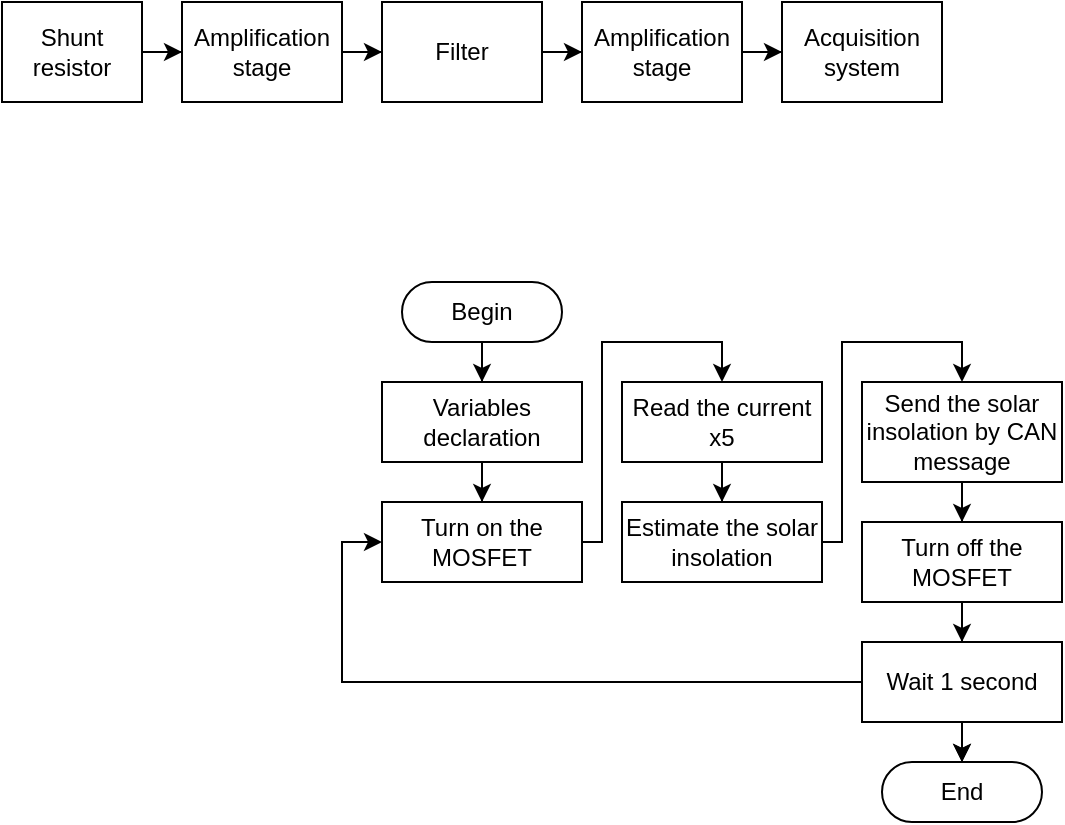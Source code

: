 <mxfile version="16.5.1" type="device"><diagram id="e3gs1TpSxOqvmV229ID_" name="Page-1"><mxGraphModel dx="715" dy="441" grid="1" gridSize="10" guides="1" tooltips="1" connect="1" arrows="1" fold="1" page="1" pageScale="1" pageWidth="850" pageHeight="1100" math="0" shadow="0"><root><mxCell id="0"/><mxCell id="1" parent="0"/><mxCell id="21tpfCUW4aVJ3enMVJIg-6" style="edgeStyle=orthogonalEdgeStyle;rounded=0;orthogonalLoop=1;jettySize=auto;html=1;entryX=0;entryY=0.5;entryDx=0;entryDy=0;" edge="1" parent="1" source="21tpfCUW4aVJ3enMVJIg-1" target="21tpfCUW4aVJ3enMVJIg-2"><mxGeometry relative="1" as="geometry"/></mxCell><mxCell id="21tpfCUW4aVJ3enMVJIg-1" value="Shunt resistor" style="rounded=0;whiteSpace=wrap;html=1;" vertex="1" parent="1"><mxGeometry x="40" y="140" width="70" height="50" as="geometry"/></mxCell><mxCell id="21tpfCUW4aVJ3enMVJIg-7" style="edgeStyle=orthogonalEdgeStyle;rounded=0;orthogonalLoop=1;jettySize=auto;html=1;entryX=0;entryY=0.5;entryDx=0;entryDy=0;" edge="1" parent="1" source="21tpfCUW4aVJ3enMVJIg-2" target="21tpfCUW4aVJ3enMVJIg-3"><mxGeometry relative="1" as="geometry"/></mxCell><mxCell id="21tpfCUW4aVJ3enMVJIg-2" value="Amplification stage" style="rounded=0;whiteSpace=wrap;html=1;" vertex="1" parent="1"><mxGeometry x="130" y="140" width="80" height="50" as="geometry"/></mxCell><mxCell id="21tpfCUW4aVJ3enMVJIg-8" style="edgeStyle=orthogonalEdgeStyle;rounded=0;orthogonalLoop=1;jettySize=auto;html=1;entryX=0;entryY=0.5;entryDx=0;entryDy=0;" edge="1" parent="1" source="21tpfCUW4aVJ3enMVJIg-3" target="21tpfCUW4aVJ3enMVJIg-4"><mxGeometry relative="1" as="geometry"/></mxCell><mxCell id="21tpfCUW4aVJ3enMVJIg-3" value="Filter" style="rounded=0;whiteSpace=wrap;html=1;" vertex="1" parent="1"><mxGeometry x="230" y="140" width="80" height="50" as="geometry"/></mxCell><mxCell id="21tpfCUW4aVJ3enMVJIg-9" style="edgeStyle=orthogonalEdgeStyle;rounded=0;orthogonalLoop=1;jettySize=auto;html=1;entryX=0;entryY=0.5;entryDx=0;entryDy=0;" edge="1" parent="1" source="21tpfCUW4aVJ3enMVJIg-4" target="21tpfCUW4aVJ3enMVJIg-5"><mxGeometry relative="1" as="geometry"/></mxCell><mxCell id="21tpfCUW4aVJ3enMVJIg-4" value="Amplification stage" style="rounded=0;whiteSpace=wrap;html=1;" vertex="1" parent="1"><mxGeometry x="330" y="140" width="80" height="50" as="geometry"/></mxCell><mxCell id="21tpfCUW4aVJ3enMVJIg-5" value="Acquisition system" style="rounded=0;whiteSpace=wrap;html=1;" vertex="1" parent="1"><mxGeometry x="430" y="140" width="80" height="50" as="geometry"/></mxCell><mxCell id="21tpfCUW4aVJ3enMVJIg-20" style="edgeStyle=orthogonalEdgeStyle;rounded=0;orthogonalLoop=1;jettySize=auto;html=1;entryX=0.5;entryY=0;entryDx=0;entryDy=0;" edge="1" parent="1" source="21tpfCUW4aVJ3enMVJIg-10" target="21tpfCUW4aVJ3enMVJIg-12"><mxGeometry relative="1" as="geometry"/></mxCell><mxCell id="21tpfCUW4aVJ3enMVJIg-10" value="Variables declaration" style="rounded=0;whiteSpace=wrap;html=1;" vertex="1" parent="1"><mxGeometry x="230" y="330" width="100" height="40" as="geometry"/></mxCell><mxCell id="21tpfCUW4aVJ3enMVJIg-19" style="edgeStyle=orthogonalEdgeStyle;rounded=0;orthogonalLoop=1;jettySize=auto;html=1;entryX=0.5;entryY=0;entryDx=0;entryDy=0;" edge="1" parent="1" source="21tpfCUW4aVJ3enMVJIg-11" target="21tpfCUW4aVJ3enMVJIg-10"><mxGeometry relative="1" as="geometry"/></mxCell><mxCell id="21tpfCUW4aVJ3enMVJIg-11" value="Begin" style="rounded=1;whiteSpace=wrap;html=1;arcSize=50;" vertex="1" parent="1"><mxGeometry x="240" y="280" width="80" height="30" as="geometry"/></mxCell><mxCell id="21tpfCUW4aVJ3enMVJIg-21" style="edgeStyle=orthogonalEdgeStyle;rounded=0;orthogonalLoop=1;jettySize=auto;html=1;entryX=0.5;entryY=0;entryDx=0;entryDy=0;" edge="1" parent="1" source="21tpfCUW4aVJ3enMVJIg-12" target="21tpfCUW4aVJ3enMVJIg-13"><mxGeometry relative="1" as="geometry"><Array as="points"><mxPoint x="340" y="410"/><mxPoint x="340" y="310"/><mxPoint x="400" y="310"/></Array></mxGeometry></mxCell><mxCell id="21tpfCUW4aVJ3enMVJIg-12" value="Turn on the MOSFET" style="rounded=0;whiteSpace=wrap;html=1;" vertex="1" parent="1"><mxGeometry x="230" y="390" width="100" height="40" as="geometry"/></mxCell><mxCell id="21tpfCUW4aVJ3enMVJIg-22" style="edgeStyle=orthogonalEdgeStyle;rounded=0;orthogonalLoop=1;jettySize=auto;html=1;entryX=0.5;entryY=0;entryDx=0;entryDy=0;" edge="1" parent="1" source="21tpfCUW4aVJ3enMVJIg-13" target="21tpfCUW4aVJ3enMVJIg-14"><mxGeometry relative="1" as="geometry"/></mxCell><mxCell id="21tpfCUW4aVJ3enMVJIg-13" value="Read the current x5" style="rounded=0;whiteSpace=wrap;html=1;" vertex="1" parent="1"><mxGeometry x="350" y="330" width="100" height="40" as="geometry"/></mxCell><mxCell id="21tpfCUW4aVJ3enMVJIg-24" style="edgeStyle=orthogonalEdgeStyle;rounded=0;orthogonalLoop=1;jettySize=auto;html=1;entryX=0.5;entryY=0;entryDx=0;entryDy=0;" edge="1" parent="1" source="21tpfCUW4aVJ3enMVJIg-14" target="21tpfCUW4aVJ3enMVJIg-15"><mxGeometry relative="1" as="geometry"><Array as="points"><mxPoint x="460" y="410"/><mxPoint x="460" y="310"/><mxPoint x="520" y="310"/></Array></mxGeometry></mxCell><mxCell id="21tpfCUW4aVJ3enMVJIg-14" value="Estimate the solar insolation" style="rounded=0;whiteSpace=wrap;html=1;" vertex="1" parent="1"><mxGeometry x="350" y="390" width="100" height="40" as="geometry"/></mxCell><mxCell id="21tpfCUW4aVJ3enMVJIg-30" style="edgeStyle=orthogonalEdgeStyle;rounded=0;orthogonalLoop=1;jettySize=auto;html=1;" edge="1" parent="1" source="21tpfCUW4aVJ3enMVJIg-15" target="21tpfCUW4aVJ3enMVJIg-29"><mxGeometry relative="1" as="geometry"/></mxCell><mxCell id="21tpfCUW4aVJ3enMVJIg-15" value="Send the solar insolation by CAN message" style="rounded=0;whiteSpace=wrap;html=1;" vertex="1" parent="1"><mxGeometry x="470" y="330" width="100" height="50" as="geometry"/></mxCell><mxCell id="21tpfCUW4aVJ3enMVJIg-26" style="edgeStyle=orthogonalEdgeStyle;rounded=0;orthogonalLoop=1;jettySize=auto;html=1;entryX=0.5;entryY=0;entryDx=0;entryDy=0;" edge="1" parent="1" source="21tpfCUW4aVJ3enMVJIg-16" target="21tpfCUW4aVJ3enMVJIg-18"><mxGeometry relative="1" as="geometry"/></mxCell><mxCell id="21tpfCUW4aVJ3enMVJIg-32" style="edgeStyle=orthogonalEdgeStyle;rounded=0;orthogonalLoop=1;jettySize=auto;html=1;entryX=0;entryY=0.5;entryDx=0;entryDy=0;" edge="1" parent="1" source="21tpfCUW4aVJ3enMVJIg-16" target="21tpfCUW4aVJ3enMVJIg-12"><mxGeometry relative="1" as="geometry"/></mxCell><mxCell id="21tpfCUW4aVJ3enMVJIg-16" value="Wait 1 second" style="rounded=0;whiteSpace=wrap;html=1;" vertex="1" parent="1"><mxGeometry x="470" y="460" width="100" height="40" as="geometry"/></mxCell><mxCell id="21tpfCUW4aVJ3enMVJIg-18" value="End" style="rounded=1;whiteSpace=wrap;html=1;arcSize=50;" vertex="1" parent="1"><mxGeometry x="480" y="520" width="80" height="30" as="geometry"/></mxCell><mxCell id="21tpfCUW4aVJ3enMVJIg-27" style="edgeStyle=orthogonalEdgeStyle;rounded=0;orthogonalLoop=1;jettySize=auto;html=1;entryX=0.5;entryY=0;entryDx=0;entryDy=0;" edge="1" parent="1" source="21tpfCUW4aVJ3enMVJIg-16" target="21tpfCUW4aVJ3enMVJIg-18"><mxGeometry relative="1" as="geometry"><mxPoint x="520" y="490" as="sourcePoint"/><mxPoint x="520" y="530" as="targetPoint"/><Array as="points"><mxPoint x="520" y="490"/></Array></mxGeometry></mxCell><mxCell id="21tpfCUW4aVJ3enMVJIg-31" style="edgeStyle=orthogonalEdgeStyle;rounded=0;orthogonalLoop=1;jettySize=auto;html=1;" edge="1" parent="1" source="21tpfCUW4aVJ3enMVJIg-29" target="21tpfCUW4aVJ3enMVJIg-16"><mxGeometry relative="1" as="geometry"/></mxCell><mxCell id="21tpfCUW4aVJ3enMVJIg-29" value="Turn off the MOSFET" style="rounded=0;whiteSpace=wrap;html=1;" vertex="1" parent="1"><mxGeometry x="470" y="400" width="100" height="40" as="geometry"/></mxCell></root></mxGraphModel></diagram></mxfile>